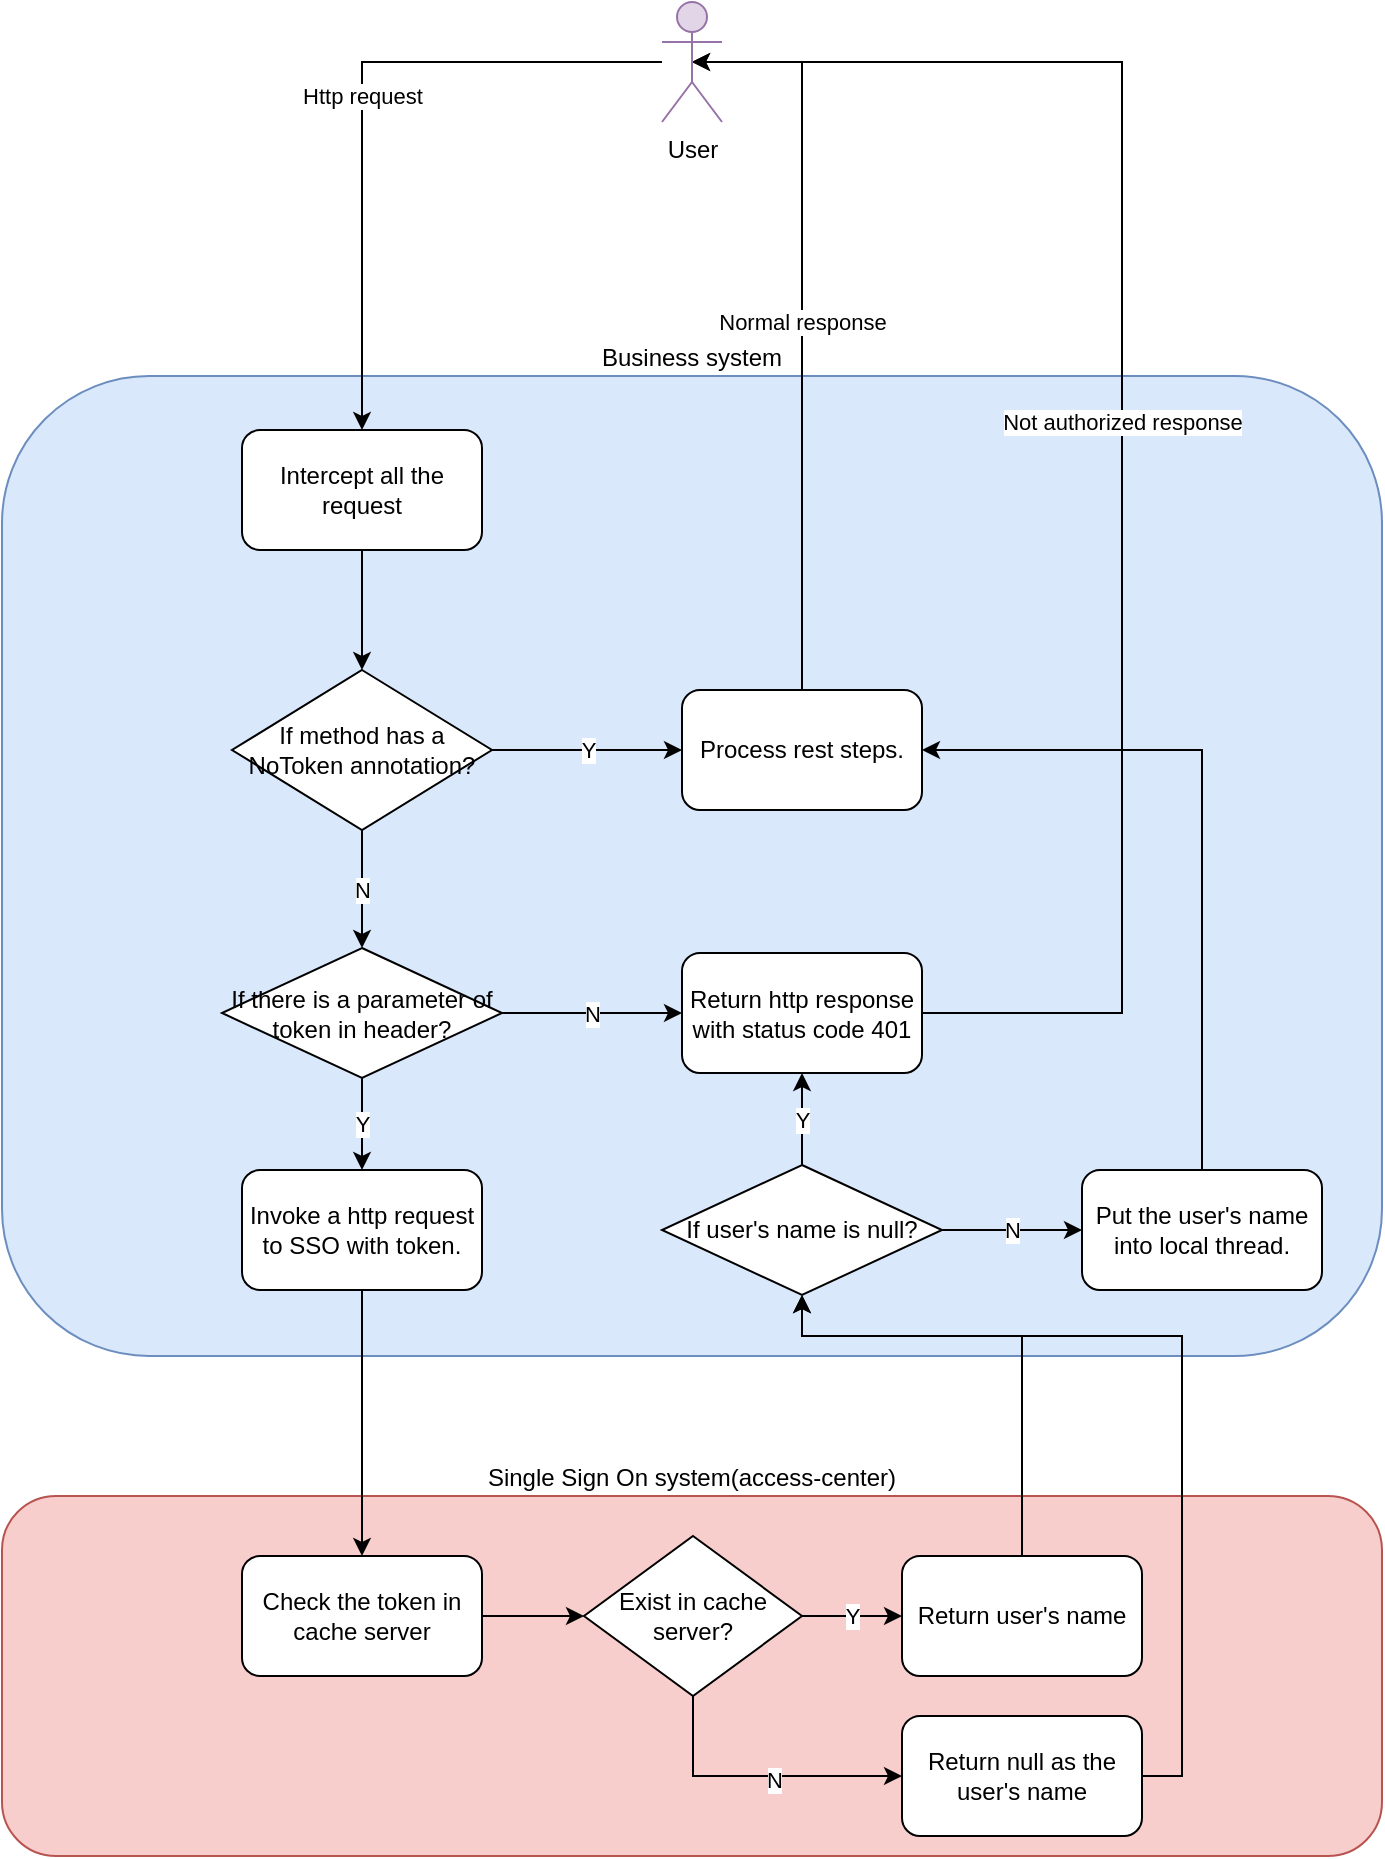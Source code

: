 <mxfile version="16.6.5" type="github">
  <diagram id="eDHxqj6L2KVflL8UDVeR" name="Page-1">
    <mxGraphModel dx="1004" dy="1741" grid="1" gridSize="10" guides="1" tooltips="1" connect="1" arrows="1" fold="1" page="1" pageScale="1" pageWidth="827" pageHeight="1169" math="0" shadow="0">
      <root>
        <mxCell id="0" />
        <mxCell id="1" parent="0" />
        <mxCell id="VF5sbW5bGw1HgcJpIHXw-19" value="Business system" style="rounded=1;whiteSpace=wrap;html=1;labelPosition=center;verticalLabelPosition=top;align=center;verticalAlign=bottom;fillColor=#dae8fc;strokeColor=#6c8ebf;" vertex="1" parent="1">
          <mxGeometry x="20" y="180" width="690" height="490" as="geometry" />
        </mxCell>
        <mxCell id="VF5sbW5bGw1HgcJpIHXw-3" style="edgeStyle=orthogonalEdgeStyle;rounded=0;orthogonalLoop=1;jettySize=auto;html=1;exitX=0.5;exitY=1;exitDx=0;exitDy=0;entryX=0.5;entryY=0;entryDx=0;entryDy=0;" edge="1" parent="1" source="VF5sbW5bGw1HgcJpIHXw-1" target="VF5sbW5bGw1HgcJpIHXw-2">
          <mxGeometry relative="1" as="geometry" />
        </mxCell>
        <mxCell id="VF5sbW5bGw1HgcJpIHXw-1" value="Intercept all the request" style="rounded=1;whiteSpace=wrap;html=1;" vertex="1" parent="1">
          <mxGeometry x="140" y="207" width="120" height="60" as="geometry" />
        </mxCell>
        <mxCell id="VF5sbW5bGw1HgcJpIHXw-5" value="Y" style="edgeStyle=orthogonalEdgeStyle;rounded=0;orthogonalLoop=1;jettySize=auto;html=1;exitX=1;exitY=0.5;exitDx=0;exitDy=0;entryX=0;entryY=0.5;entryDx=0;entryDy=0;" edge="1" parent="1" source="VF5sbW5bGw1HgcJpIHXw-2" target="VF5sbW5bGw1HgcJpIHXw-4">
          <mxGeometry relative="1" as="geometry" />
        </mxCell>
        <mxCell id="VF5sbW5bGw1HgcJpIHXw-7" value="N" style="edgeStyle=orthogonalEdgeStyle;rounded=0;orthogonalLoop=1;jettySize=auto;html=1;exitX=0.5;exitY=1;exitDx=0;exitDy=0;" edge="1" parent="1" source="VF5sbW5bGw1HgcJpIHXw-2" target="VF5sbW5bGw1HgcJpIHXw-8">
          <mxGeometry relative="1" as="geometry">
            <mxPoint x="200" y="477" as="targetPoint" />
          </mxGeometry>
        </mxCell>
        <mxCell id="VF5sbW5bGw1HgcJpIHXw-2" value="If method has a NoToken annotation? " style="rhombus;whiteSpace=wrap;html=1;" vertex="1" parent="1">
          <mxGeometry x="135" y="327" width="130" height="80" as="geometry" />
        </mxCell>
        <mxCell id="VF5sbW5bGw1HgcJpIHXw-40" value="Normal response" style="edgeStyle=orthogonalEdgeStyle;rounded=0;orthogonalLoop=1;jettySize=auto;html=1;exitX=0.5;exitY=0;exitDx=0;exitDy=0;entryX=0.5;entryY=0.5;entryDx=0;entryDy=0;entryPerimeter=0;" edge="1" parent="1" source="VF5sbW5bGw1HgcJpIHXw-4" target="VF5sbW5bGw1HgcJpIHXw-20">
          <mxGeometry relative="1" as="geometry">
            <Array as="points">
              <mxPoint x="420" y="23" />
            </Array>
          </mxGeometry>
        </mxCell>
        <mxCell id="VF5sbW5bGw1HgcJpIHXw-4" value="Process rest steps." style="rounded=1;whiteSpace=wrap;html=1;" vertex="1" parent="1">
          <mxGeometry x="360" y="337" width="120" height="60" as="geometry" />
        </mxCell>
        <mxCell id="VF5sbW5bGw1HgcJpIHXw-10" value="N" style="edgeStyle=orthogonalEdgeStyle;rounded=0;orthogonalLoop=1;jettySize=auto;html=1;exitX=1;exitY=0.5;exitDx=0;exitDy=0;entryX=0;entryY=0.5;entryDx=0;entryDy=0;" edge="1" parent="1" source="VF5sbW5bGw1HgcJpIHXw-8" target="VF5sbW5bGw1HgcJpIHXw-11">
          <mxGeometry relative="1" as="geometry">
            <mxPoint x="360" y="620" as="targetPoint" />
          </mxGeometry>
        </mxCell>
        <mxCell id="VF5sbW5bGw1HgcJpIHXw-12" value="Y" style="edgeStyle=orthogonalEdgeStyle;rounded=0;orthogonalLoop=1;jettySize=auto;html=1;exitX=0.5;exitY=1;exitDx=0;exitDy=0;entryX=0.5;entryY=0;entryDx=0;entryDy=0;" edge="1" parent="1" source="VF5sbW5bGw1HgcJpIHXw-8" target="VF5sbW5bGw1HgcJpIHXw-13">
          <mxGeometry relative="1" as="geometry">
            <mxPoint x="200" y="717" as="targetPoint" />
          </mxGeometry>
        </mxCell>
        <mxCell id="VF5sbW5bGw1HgcJpIHXw-8" value="If there is a parameter of token in header?" style="rhombus;whiteSpace=wrap;html=1;" vertex="1" parent="1">
          <mxGeometry x="130" y="466" width="140" height="65" as="geometry" />
        </mxCell>
        <mxCell id="VF5sbW5bGw1HgcJpIHXw-38" value="Not authorized response" style="edgeStyle=orthogonalEdgeStyle;rounded=0;orthogonalLoop=1;jettySize=auto;html=1;exitX=1;exitY=0.5;exitDx=0;exitDy=0;entryX=0.5;entryY=0.5;entryDx=0;entryDy=0;entryPerimeter=0;" edge="1" parent="1" source="VF5sbW5bGw1HgcJpIHXw-11" target="VF5sbW5bGw1HgcJpIHXw-20">
          <mxGeometry relative="1" as="geometry">
            <Array as="points">
              <mxPoint x="580" y="499" />
              <mxPoint x="580" y="23" />
            </Array>
          </mxGeometry>
        </mxCell>
        <mxCell id="VF5sbW5bGw1HgcJpIHXw-11" value="Return http response with status code 401" style="rounded=1;whiteSpace=wrap;html=1;" vertex="1" parent="1">
          <mxGeometry x="360" y="468.5" width="120" height="60" as="geometry" />
        </mxCell>
        <mxCell id="VF5sbW5bGw1HgcJpIHXw-13" value="Invoke a http request to SSO with token." style="rounded=1;whiteSpace=wrap;html=1;" vertex="1" parent="1">
          <mxGeometry x="140" y="577" width="120" height="60" as="geometry" />
        </mxCell>
        <mxCell id="VF5sbW5bGw1HgcJpIHXw-14" value="Single Sign On system(access-center)" style="rounded=1;whiteSpace=wrap;html=1;labelPosition=center;verticalLabelPosition=top;align=center;verticalAlign=bottom;fillColor=#f8cecc;strokeColor=#b85450;" vertex="1" parent="1">
          <mxGeometry x="20" y="740" width="690" height="180" as="geometry" />
        </mxCell>
        <mxCell id="VF5sbW5bGw1HgcJpIHXw-18" style="edgeStyle=orthogonalEdgeStyle;rounded=0;orthogonalLoop=1;jettySize=auto;html=1;exitX=1;exitY=0.5;exitDx=0;exitDy=0;entryX=0;entryY=0.5;entryDx=0;entryDy=0;" edge="1" parent="1" source="VF5sbW5bGw1HgcJpIHXw-15" target="VF5sbW5bGw1HgcJpIHXw-17">
          <mxGeometry relative="1" as="geometry" />
        </mxCell>
        <mxCell id="VF5sbW5bGw1HgcJpIHXw-15" value="Check the token in cache server" style="rounded=1;whiteSpace=wrap;html=1;" vertex="1" parent="1">
          <mxGeometry x="140" y="770" width="120" height="60" as="geometry" />
        </mxCell>
        <mxCell id="VF5sbW5bGw1HgcJpIHXw-25" value="Y" style="edgeStyle=orthogonalEdgeStyle;rounded=0;orthogonalLoop=1;jettySize=auto;html=1;exitX=1;exitY=0.5;exitDx=0;exitDy=0;entryX=0;entryY=0.5;entryDx=0;entryDy=0;" edge="1" parent="1" source="VF5sbW5bGw1HgcJpIHXw-17" target="VF5sbW5bGw1HgcJpIHXw-24">
          <mxGeometry relative="1" as="geometry" />
        </mxCell>
        <mxCell id="VF5sbW5bGw1HgcJpIHXw-26" style="edgeStyle=orthogonalEdgeStyle;rounded=0;orthogonalLoop=1;jettySize=auto;html=1;exitX=0.5;exitY=1;exitDx=0;exitDy=0;entryX=0;entryY=0.5;entryDx=0;entryDy=0;" edge="1" parent="1" source="VF5sbW5bGw1HgcJpIHXw-17" target="VF5sbW5bGw1HgcJpIHXw-36">
          <mxGeometry relative="1" as="geometry" />
        </mxCell>
        <mxCell id="VF5sbW5bGw1HgcJpIHXw-27" value="N" style="edgeLabel;html=1;align=center;verticalAlign=middle;resizable=0;points=[];" vertex="1" connectable="0" parent="VF5sbW5bGw1HgcJpIHXw-26">
          <mxGeometry x="0.113" y="-2" relative="1" as="geometry">
            <mxPoint as="offset" />
          </mxGeometry>
        </mxCell>
        <mxCell id="VF5sbW5bGw1HgcJpIHXw-17" value="Exist in cache server?" style="rhombus;whiteSpace=wrap;html=1;" vertex="1" parent="1">
          <mxGeometry x="311" y="760" width="109" height="80" as="geometry" />
        </mxCell>
        <mxCell id="VF5sbW5bGw1HgcJpIHXw-22" value="Http request" style="edgeStyle=orthogonalEdgeStyle;rounded=0;orthogonalLoop=1;jettySize=auto;html=1;entryX=0.5;entryY=0;entryDx=0;entryDy=0;" edge="1" parent="1" source="VF5sbW5bGw1HgcJpIHXw-20" target="VF5sbW5bGw1HgcJpIHXw-1">
          <mxGeometry relative="1" as="geometry" />
        </mxCell>
        <mxCell id="VF5sbW5bGw1HgcJpIHXw-20" value="User" style="shape=umlActor;verticalLabelPosition=bottom;verticalAlign=top;html=1;outlineConnect=0;fillColor=#e1d5e7;strokeColor=#9673a6;" vertex="1" parent="1">
          <mxGeometry x="350" y="-7" width="30" height="60" as="geometry" />
        </mxCell>
        <mxCell id="VF5sbW5bGw1HgcJpIHXw-31" style="edgeStyle=orthogonalEdgeStyle;rounded=0;orthogonalLoop=1;jettySize=auto;html=1;entryX=0.5;entryY=1;entryDx=0;entryDy=0;" edge="1" parent="1" source="VF5sbW5bGw1HgcJpIHXw-24" target="VF5sbW5bGw1HgcJpIHXw-28">
          <mxGeometry relative="1" as="geometry">
            <Array as="points">
              <mxPoint x="530" y="660" />
              <mxPoint x="420" y="660" />
            </Array>
          </mxGeometry>
        </mxCell>
        <mxCell id="VF5sbW5bGw1HgcJpIHXw-24" value="Return user&#39;s name" style="rounded=1;whiteSpace=wrap;html=1;" vertex="1" parent="1">
          <mxGeometry x="470" y="770" width="120" height="60" as="geometry" />
        </mxCell>
        <mxCell id="VF5sbW5bGw1HgcJpIHXw-16" style="edgeStyle=orthogonalEdgeStyle;rounded=0;orthogonalLoop=1;jettySize=auto;html=1;exitX=0.5;exitY=1;exitDx=0;exitDy=0;" edge="1" parent="1" source="VF5sbW5bGw1HgcJpIHXw-13">
          <mxGeometry relative="1" as="geometry">
            <mxPoint x="200" y="770" as="targetPoint" />
          </mxGeometry>
        </mxCell>
        <mxCell id="VF5sbW5bGw1HgcJpIHXw-30" value="Y" style="edgeStyle=orthogonalEdgeStyle;rounded=0;orthogonalLoop=1;jettySize=auto;html=1;exitX=0.5;exitY=0;exitDx=0;exitDy=0;" edge="1" parent="1" source="VF5sbW5bGw1HgcJpIHXw-28" target="VF5sbW5bGw1HgcJpIHXw-11">
          <mxGeometry relative="1" as="geometry" />
        </mxCell>
        <mxCell id="VF5sbW5bGw1HgcJpIHXw-33" value="N" style="edgeStyle=orthogonalEdgeStyle;rounded=0;orthogonalLoop=1;jettySize=auto;html=1;exitX=1;exitY=0.5;exitDx=0;exitDy=0;" edge="1" parent="1" source="VF5sbW5bGw1HgcJpIHXw-28" target="VF5sbW5bGw1HgcJpIHXw-32">
          <mxGeometry relative="1" as="geometry" />
        </mxCell>
        <mxCell id="VF5sbW5bGw1HgcJpIHXw-28" value="If user&#39;s name is null?" style="rhombus;whiteSpace=wrap;html=1;" vertex="1" parent="1">
          <mxGeometry x="350" y="574.5" width="140" height="65" as="geometry" />
        </mxCell>
        <mxCell id="VF5sbW5bGw1HgcJpIHXw-34" style="edgeStyle=orthogonalEdgeStyle;rounded=0;orthogonalLoop=1;jettySize=auto;html=1;exitX=0.5;exitY=0;exitDx=0;exitDy=0;entryX=1;entryY=0.5;entryDx=0;entryDy=0;" edge="1" parent="1" source="VF5sbW5bGw1HgcJpIHXw-32" target="VF5sbW5bGw1HgcJpIHXw-4">
          <mxGeometry relative="1" as="geometry" />
        </mxCell>
        <mxCell id="VF5sbW5bGw1HgcJpIHXw-32" value="Put the user&#39;s name into local thread." style="rounded=1;whiteSpace=wrap;html=1;" vertex="1" parent="1">
          <mxGeometry x="560" y="577" width="120" height="60" as="geometry" />
        </mxCell>
        <mxCell id="VF5sbW5bGw1HgcJpIHXw-37" style="edgeStyle=orthogonalEdgeStyle;rounded=0;orthogonalLoop=1;jettySize=auto;html=1;exitX=1;exitY=0.5;exitDx=0;exitDy=0;entryX=0.5;entryY=1;entryDx=0;entryDy=0;" edge="1" parent="1" source="VF5sbW5bGw1HgcJpIHXw-36" target="VF5sbW5bGw1HgcJpIHXw-28">
          <mxGeometry relative="1" as="geometry">
            <Array as="points">
              <mxPoint x="610" y="880" />
              <mxPoint x="610" y="660" />
              <mxPoint x="420" y="660" />
            </Array>
          </mxGeometry>
        </mxCell>
        <mxCell id="VF5sbW5bGw1HgcJpIHXw-36" value="Return null as the user&#39;s name" style="rounded=1;whiteSpace=wrap;html=1;" vertex="1" parent="1">
          <mxGeometry x="470" y="850" width="120" height="60" as="geometry" />
        </mxCell>
      </root>
    </mxGraphModel>
  </diagram>
</mxfile>

